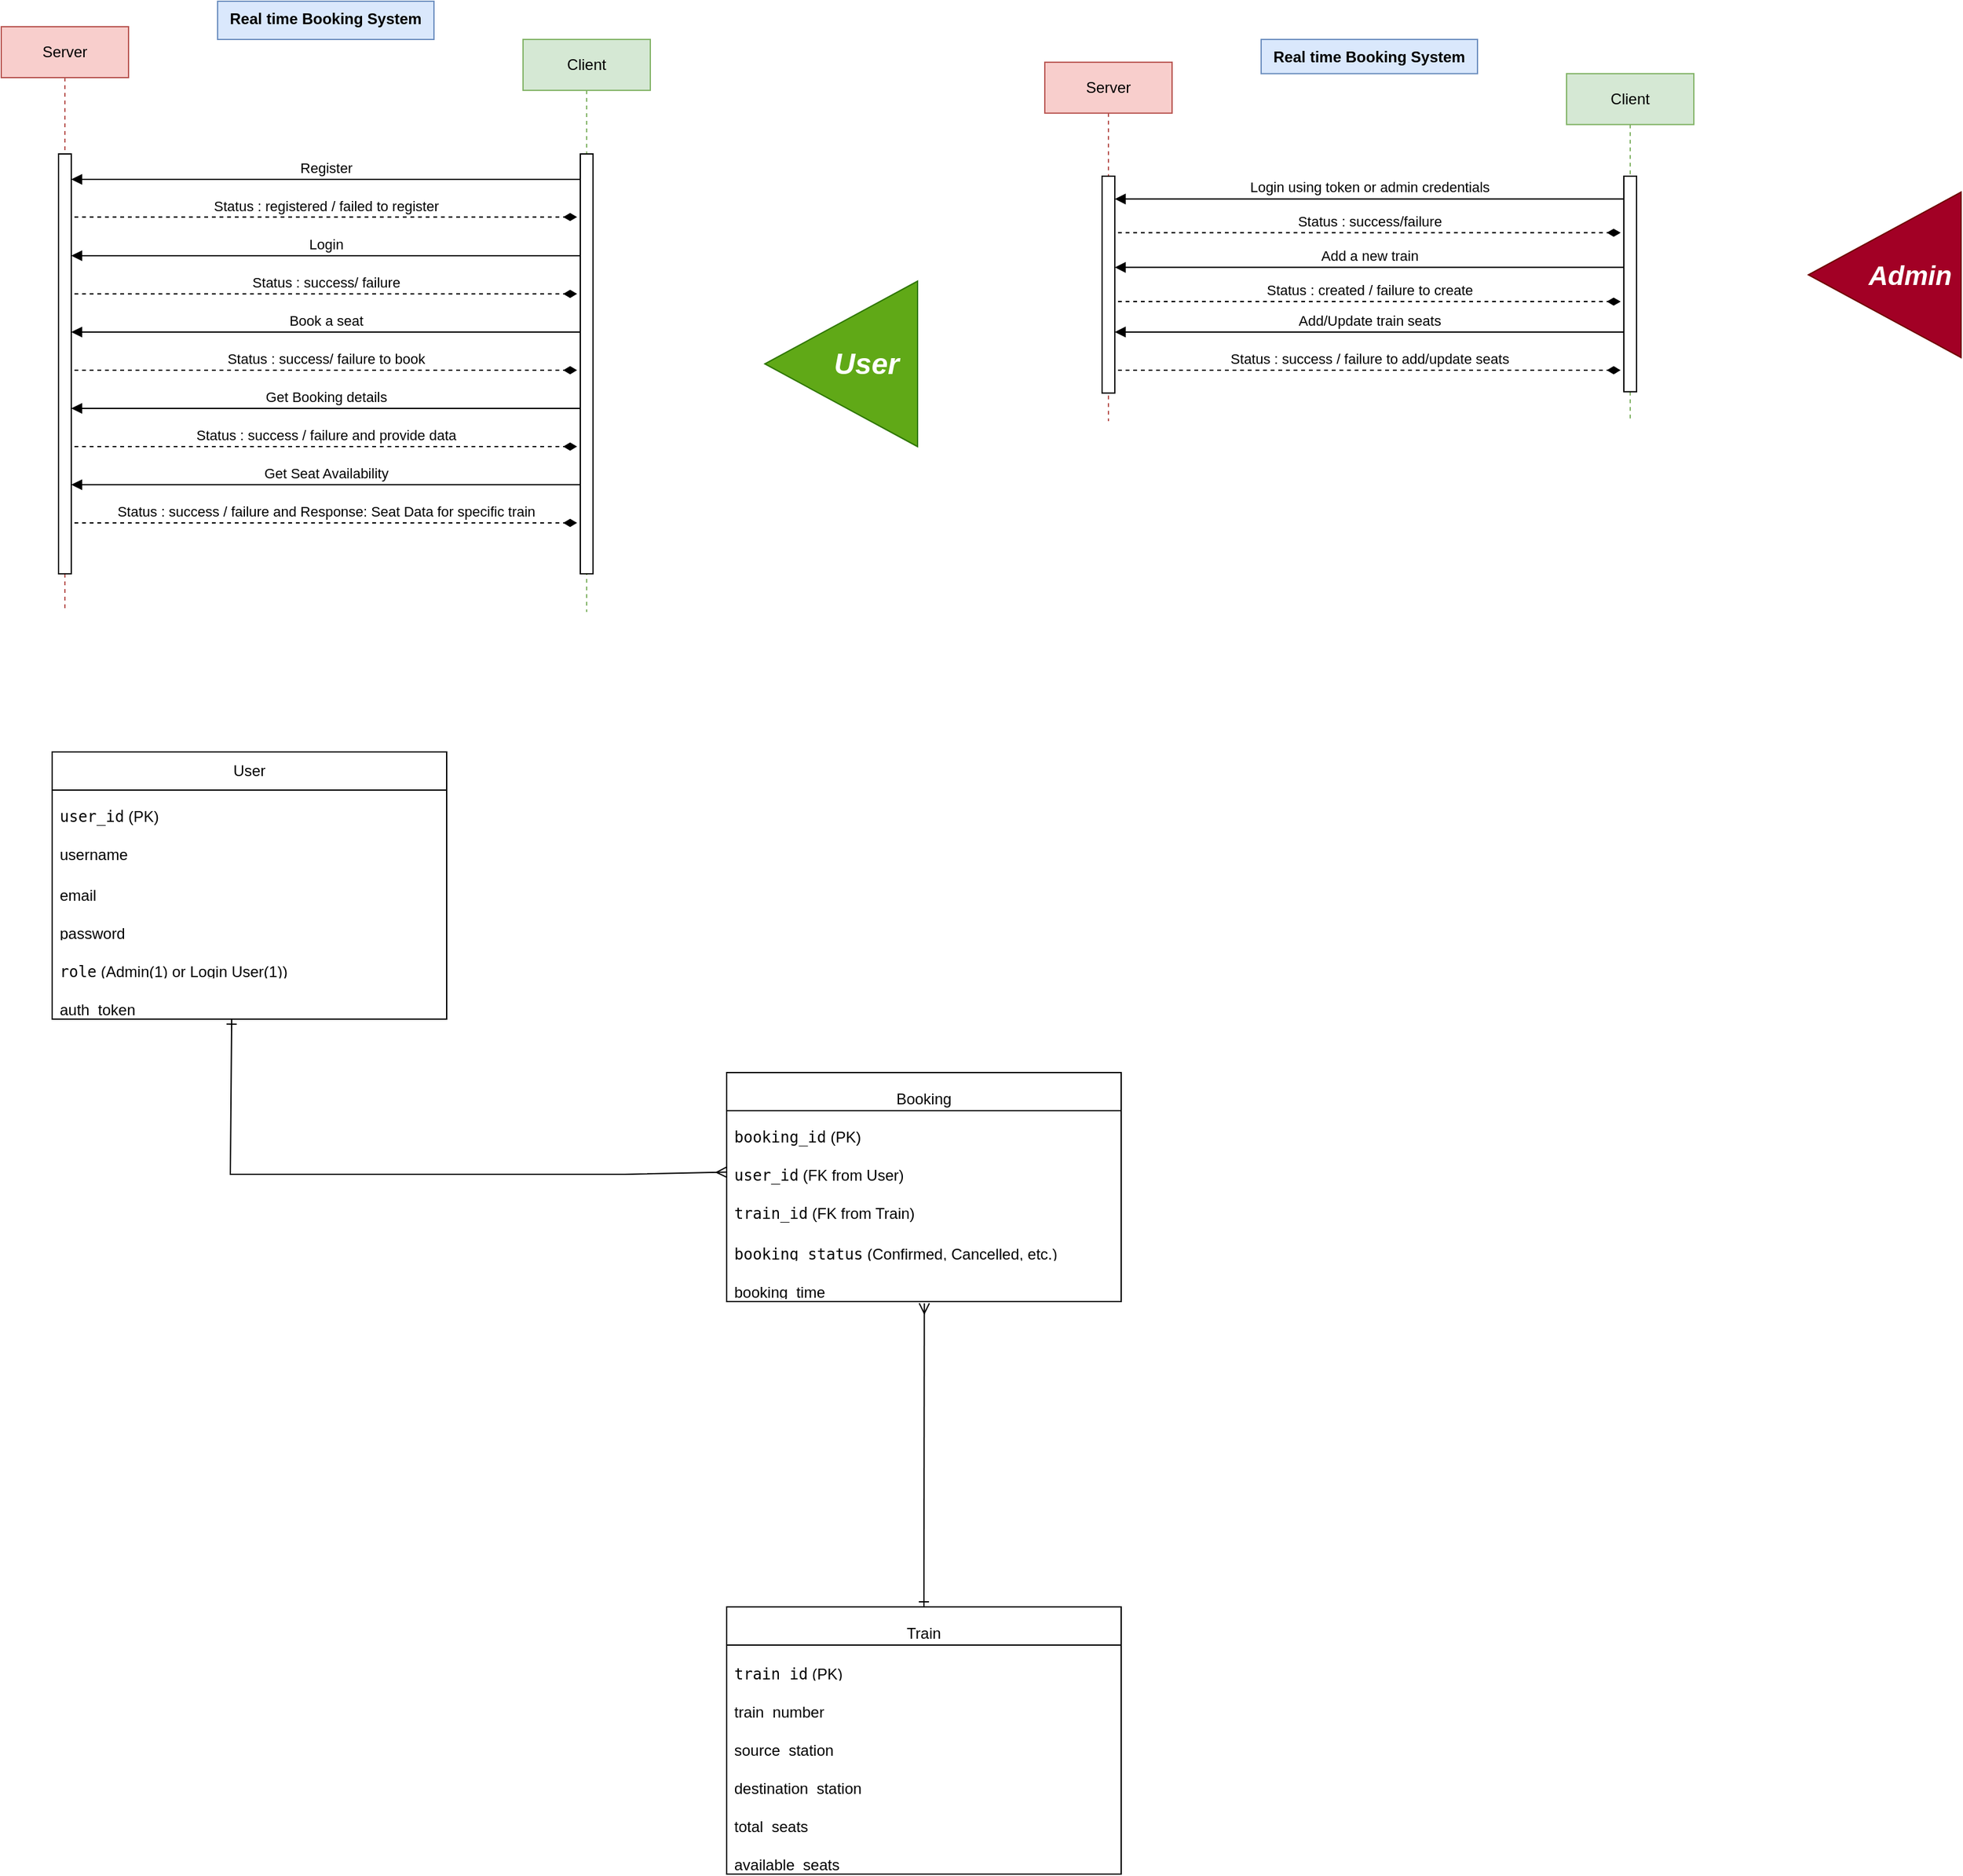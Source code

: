 <mxfile version="24.7.16">
  <diagram name="Page-1" id="2YBvvXClWsGukQMizWep">
    <mxGraphModel dx="2269" dy="1297" grid="1" gridSize="10" guides="1" tooltips="1" connect="1" arrows="1" fold="1" page="1" pageScale="1" pageWidth="1654" pageHeight="2336" math="0" shadow="0">
      <root>
        <mxCell id="0" />
        <mxCell id="1" parent="0" />
        <mxCell id="aM9ryv3xv72pqoxQDRHE-1" value="Server" style="shape=umlLifeline;perimeter=lifelinePerimeter;whiteSpace=wrap;html=1;container=0;dropTarget=0;collapsible=0;recursiveResize=0;outlineConnect=0;portConstraint=eastwest;newEdgeStyle={&quot;edgeStyle&quot;:&quot;elbowEdgeStyle&quot;,&quot;elbow&quot;:&quot;vertical&quot;,&quot;curved&quot;:0,&quot;rounded&quot;:0};fillColor=#f8cecc;strokeColor=#b85450;" parent="1" vertex="1">
          <mxGeometry x="40" y="40" width="100" height="460" as="geometry" />
        </mxCell>
        <mxCell id="aM9ryv3xv72pqoxQDRHE-2" value="" style="html=1;points=[];perimeter=orthogonalPerimeter;outlineConnect=0;targetShapes=umlLifeline;portConstraint=eastwest;newEdgeStyle={&quot;edgeStyle&quot;:&quot;elbowEdgeStyle&quot;,&quot;elbow&quot;:&quot;vertical&quot;,&quot;curved&quot;:0,&quot;rounded&quot;:0};" parent="aM9ryv3xv72pqoxQDRHE-1" vertex="1">
          <mxGeometry x="45" y="100" width="10" height="330" as="geometry" />
        </mxCell>
        <mxCell id="aM9ryv3xv72pqoxQDRHE-5" value="Client" style="shape=umlLifeline;perimeter=lifelinePerimeter;whiteSpace=wrap;html=1;container=0;dropTarget=0;collapsible=0;recursiveResize=0;outlineConnect=0;portConstraint=eastwest;newEdgeStyle={&quot;edgeStyle&quot;:&quot;elbowEdgeStyle&quot;,&quot;elbow&quot;:&quot;vertical&quot;,&quot;curved&quot;:0,&quot;rounded&quot;:0};fillColor=#d5e8d4;strokeColor=#82b366;" parent="1" vertex="1">
          <mxGeometry x="450" y="50" width="100" height="450" as="geometry" />
        </mxCell>
        <mxCell id="aM9ryv3xv72pqoxQDRHE-6" value="" style="html=1;points=[];perimeter=orthogonalPerimeter;outlineConnect=0;targetShapes=umlLifeline;portConstraint=eastwest;newEdgeStyle={&quot;edgeStyle&quot;:&quot;elbowEdgeStyle&quot;,&quot;elbow&quot;:&quot;vertical&quot;,&quot;curved&quot;:0,&quot;rounded&quot;:0};" parent="aM9ryv3xv72pqoxQDRHE-5" vertex="1">
          <mxGeometry x="45" y="90" width="10" height="330" as="geometry" />
        </mxCell>
        <mxCell id="aM9ryv3xv72pqoxQDRHE-9" value="Register" style="html=1;verticalAlign=bottom;endArrow=block;edgeStyle=elbowEdgeStyle;elbow=vertical;curved=0;rounded=0;" parent="1" source="aM9ryv3xv72pqoxQDRHE-6" target="aM9ryv3xv72pqoxQDRHE-2" edge="1">
          <mxGeometry relative="1" as="geometry">
            <mxPoint x="175" y="160" as="sourcePoint" />
            <Array as="points">
              <mxPoint x="190" y="160" />
            </Array>
            <mxPoint x="100" y="160" as="targetPoint" />
          </mxGeometry>
        </mxCell>
        <mxCell id="aM9ryv3xv72pqoxQDRHE-10" value="Status : registered / failed to register" style="html=1;verticalAlign=bottom;endArrow=diamondThin;dashed=1;endSize=8;edgeStyle=elbowEdgeStyle;elbow=vertical;curved=0;rounded=0;endFill=1;" parent="1" edge="1">
          <mxGeometry relative="1" as="geometry">
            <mxPoint x="492.5" y="189.58" as="targetPoint" />
            <Array as="points">
              <mxPoint x="177.5" y="189.58" />
            </Array>
            <mxPoint x="97.5" y="189.58" as="sourcePoint" />
          </mxGeometry>
        </mxCell>
        <mxCell id="m8HizU3eTsI02ZRNJYjE-1" value="Real time Booking System&lt;div&gt;&lt;br&gt;&lt;/div&gt;" style="text;html=1;align=center;verticalAlign=top;whiteSpace=wrap;rounded=0;fillColor=#dae8fc;strokeColor=#6c8ebf;fontFamily=Helvetica;fontStyle=1" parent="1" vertex="1">
          <mxGeometry x="210" y="20" width="170" height="30" as="geometry" />
        </mxCell>
        <mxCell id="m8HizU3eTsI02ZRNJYjE-2" value="Login" style="html=1;verticalAlign=bottom;endArrow=block;edgeStyle=elbowEdgeStyle;elbow=vertical;curved=0;rounded=0;" parent="1" edge="1">
          <mxGeometry relative="1" as="geometry">
            <mxPoint x="495" y="220" as="sourcePoint" />
            <Array as="points">
              <mxPoint x="190" y="220" />
            </Array>
            <mxPoint x="95" y="220" as="targetPoint" />
          </mxGeometry>
        </mxCell>
        <mxCell id="m8HizU3eTsI02ZRNJYjE-3" value="Status : success/ failure" style="html=1;verticalAlign=bottom;endArrow=diamondThin;dashed=1;endSize=8;edgeStyle=elbowEdgeStyle;elbow=vertical;curved=0;rounded=0;endFill=1;" parent="1" edge="1">
          <mxGeometry relative="1" as="geometry">
            <mxPoint x="492.5" y="250" as="targetPoint" />
            <Array as="points">
              <mxPoint x="177.5" y="250" />
            </Array>
            <mxPoint x="97.5" y="250" as="sourcePoint" />
          </mxGeometry>
        </mxCell>
        <mxCell id="m8HizU3eTsI02ZRNJYjE-8" value="Book a seat" style="html=1;verticalAlign=bottom;endArrow=block;edgeStyle=elbowEdgeStyle;elbow=vertical;curved=0;rounded=0;" parent="1" edge="1">
          <mxGeometry relative="1" as="geometry">
            <mxPoint x="495" y="280" as="sourcePoint" />
            <Array as="points">
              <mxPoint x="190" y="280" />
            </Array>
            <mxPoint x="95" y="280" as="targetPoint" />
          </mxGeometry>
        </mxCell>
        <mxCell id="m8HizU3eTsI02ZRNJYjE-9" value="Status : success/ failure to book" style="html=1;verticalAlign=bottom;endArrow=diamondThin;dashed=1;endSize=8;edgeStyle=elbowEdgeStyle;elbow=vertical;curved=0;rounded=0;endFill=1;" parent="1" edge="1">
          <mxGeometry relative="1" as="geometry">
            <mxPoint x="492.5" y="310" as="targetPoint" />
            <Array as="points">
              <mxPoint x="177.5" y="310" />
            </Array>
            <mxPoint x="97.5" y="310" as="sourcePoint" />
          </mxGeometry>
        </mxCell>
        <mxCell id="m8HizU3eTsI02ZRNJYjE-10" value="Get Booking details" style="html=1;verticalAlign=bottom;endArrow=block;edgeStyle=elbowEdgeStyle;elbow=vertical;curved=0;rounded=0;" parent="1" edge="1">
          <mxGeometry relative="1" as="geometry">
            <mxPoint x="495" y="340" as="sourcePoint" />
            <Array as="points">
              <mxPoint x="190" y="340" />
            </Array>
            <mxPoint x="95" y="340" as="targetPoint" />
          </mxGeometry>
        </mxCell>
        <mxCell id="m8HizU3eTsI02ZRNJYjE-11" value="Status : success / failure and provide data" style="html=1;verticalAlign=bottom;endArrow=diamondThin;dashed=1;endSize=8;edgeStyle=elbowEdgeStyle;elbow=vertical;curved=0;rounded=0;endFill=1;" parent="1" edge="1">
          <mxGeometry relative="1" as="geometry">
            <mxPoint x="492.5" y="370" as="targetPoint" />
            <Array as="points">
              <mxPoint x="177.5" y="370" />
            </Array>
            <mxPoint x="97.5" y="370" as="sourcePoint" />
          </mxGeometry>
        </mxCell>
        <mxCell id="m8HizU3eTsI02ZRNJYjE-12" value="Get Seat Availability" style="html=1;verticalAlign=bottom;endArrow=block;edgeStyle=elbowEdgeStyle;elbow=vertical;curved=0;rounded=0;" parent="1" edge="1">
          <mxGeometry relative="1" as="geometry">
            <mxPoint x="495" y="400" as="sourcePoint" />
            <Array as="points">
              <mxPoint x="190" y="400" />
            </Array>
            <mxPoint x="95" y="400" as="targetPoint" />
          </mxGeometry>
        </mxCell>
        <mxCell id="m8HizU3eTsI02ZRNJYjE-13" value="Status : success / failure and Response: Seat Data for specific train" style="html=1;verticalAlign=bottom;endArrow=diamondThin;dashed=1;endSize=8;edgeStyle=elbowEdgeStyle;elbow=vertical;curved=0;rounded=0;endFill=1;" parent="1" edge="1">
          <mxGeometry relative="1" as="geometry">
            <mxPoint x="492.5" y="430" as="targetPoint" />
            <Array as="points">
              <mxPoint x="177.5" y="430" />
            </Array>
            <mxPoint x="97.5" y="430" as="sourcePoint" />
          </mxGeometry>
        </mxCell>
        <mxCell id="m8HizU3eTsI02ZRNJYjE-30" value="" style="group" parent="1" vertex="1" connectable="0">
          <mxGeometry x="40" y="610" width="510" height="430" as="geometry" />
        </mxCell>
        <mxCell id="Z9JWnvd_Mihxzi4uURUO-1" value="" style="group" vertex="1" connectable="0" parent="m8HizU3eTsI02ZRNJYjE-30">
          <mxGeometry x="820" y="-560" width="510" height="300" as="geometry" />
        </mxCell>
        <mxCell id="m8HizU3eTsI02ZRNJYjE-15" value="Server" style="shape=umlLifeline;perimeter=lifelinePerimeter;whiteSpace=wrap;html=1;container=0;dropTarget=0;collapsible=0;recursiveResize=0;outlineConnect=0;portConstraint=eastwest;newEdgeStyle={&quot;edgeStyle&quot;:&quot;elbowEdgeStyle&quot;,&quot;elbow&quot;:&quot;vertical&quot;,&quot;curved&quot;:0,&quot;rounded&quot;:0};fillColor=#f8cecc;strokeColor=#b85450;" parent="Z9JWnvd_Mihxzi4uURUO-1" vertex="1">
          <mxGeometry y="17.92" width="100" height="282.08" as="geometry" />
        </mxCell>
        <mxCell id="m8HizU3eTsI02ZRNJYjE-16" value="" style="html=1;points=[];perimeter=orthogonalPerimeter;outlineConnect=0;targetShapes=umlLifeline;portConstraint=eastwest;newEdgeStyle={&quot;edgeStyle&quot;:&quot;elbowEdgeStyle&quot;,&quot;elbow&quot;:&quot;vertical&quot;,&quot;curved&quot;:0,&quot;rounded&quot;:0};" parent="m8HizU3eTsI02ZRNJYjE-15" vertex="1">
          <mxGeometry x="45" y="89.58" width="10" height="170.42" as="geometry" />
        </mxCell>
        <mxCell id="m8HizU3eTsI02ZRNJYjE-17" value="Client" style="shape=umlLifeline;perimeter=lifelinePerimeter;whiteSpace=wrap;html=1;container=0;dropTarget=0;collapsible=0;recursiveResize=0;outlineConnect=0;portConstraint=eastwest;newEdgeStyle={&quot;edgeStyle&quot;:&quot;elbowEdgeStyle&quot;,&quot;elbow&quot;:&quot;vertical&quot;,&quot;curved&quot;:0,&quot;rounded&quot;:0};fillColor=#d5e8d4;strokeColor=#82b366;" parent="Z9JWnvd_Mihxzi4uURUO-1" vertex="1">
          <mxGeometry x="410" y="26.88" width="100" height="273.12" as="geometry" />
        </mxCell>
        <mxCell id="m8HizU3eTsI02ZRNJYjE-18" value="" style="html=1;points=[];perimeter=orthogonalPerimeter;outlineConnect=0;targetShapes=umlLifeline;portConstraint=eastwest;newEdgeStyle={&quot;edgeStyle&quot;:&quot;elbowEdgeStyle&quot;,&quot;elbow&quot;:&quot;vertical&quot;,&quot;curved&quot;:0,&quot;rounded&quot;:0};" parent="m8HizU3eTsI02ZRNJYjE-17" vertex="1">
          <mxGeometry x="45" y="80.63" width="10" height="169.37" as="geometry" />
        </mxCell>
        <mxCell id="m8HizU3eTsI02ZRNJYjE-19" value="Login using token or admin credentials" style="html=1;verticalAlign=bottom;endArrow=block;edgeStyle=elbowEdgeStyle;elbow=vertical;curved=0;rounded=0;" parent="Z9JWnvd_Mihxzi4uURUO-1" source="m8HizU3eTsI02ZRNJYjE-18" target="m8HizU3eTsI02ZRNJYjE-16" edge="1">
          <mxGeometry relative="1" as="geometry">
            <mxPoint x="135" y="125.417" as="sourcePoint" />
            <Array as="points">
              <mxPoint x="150" y="125.417" />
            </Array>
            <mxPoint x="60" y="125.417" as="targetPoint" />
          </mxGeometry>
        </mxCell>
        <mxCell id="m8HizU3eTsI02ZRNJYjE-20" value="Status : success/failure" style="html=1;verticalAlign=bottom;endArrow=diamondThin;dashed=1;endSize=8;edgeStyle=elbowEdgeStyle;elbow=vertical;curved=0;rounded=0;endFill=1;" parent="Z9JWnvd_Mihxzi4uURUO-1" edge="1">
          <mxGeometry relative="1" as="geometry">
            <mxPoint x="452.5" y="151.915" as="targetPoint" />
            <Array as="points">
              <mxPoint x="137.5" y="151.915" />
            </Array>
            <mxPoint x="57.5" y="151.915" as="sourcePoint" />
          </mxGeometry>
        </mxCell>
        <mxCell id="m8HizU3eTsI02ZRNJYjE-21" value="Real time Booking System&lt;div&gt;&lt;br&gt;&lt;/div&gt;" style="text;html=1;align=center;verticalAlign=top;whiteSpace=wrap;rounded=0;fillColor=#dae8fc;strokeColor=#6c8ebf;fontFamily=Helvetica;fontStyle=1" parent="Z9JWnvd_Mihxzi4uURUO-1" vertex="1">
          <mxGeometry x="170" width="170" height="26.875" as="geometry" />
        </mxCell>
        <mxCell id="m8HizU3eTsI02ZRNJYjE-22" value="Add a new train" style="html=1;verticalAlign=bottom;endArrow=block;edgeStyle=elbowEdgeStyle;elbow=vertical;curved=0;rounded=0;" parent="Z9JWnvd_Mihxzi4uURUO-1" edge="1">
          <mxGeometry relative="1" as="geometry">
            <mxPoint x="455" y="179.167" as="sourcePoint" />
            <Array as="points">
              <mxPoint x="150" y="179.167" />
            </Array>
            <mxPoint x="55" y="179.167" as="targetPoint" />
          </mxGeometry>
        </mxCell>
        <mxCell id="m8HizU3eTsI02ZRNJYjE-23" value="Status : created / failure to create" style="html=1;verticalAlign=bottom;endArrow=diamondThin;dashed=1;endSize=8;edgeStyle=elbowEdgeStyle;elbow=vertical;curved=0;rounded=0;endFill=1;" parent="Z9JWnvd_Mihxzi4uURUO-1" edge="1">
          <mxGeometry relative="1" as="geometry">
            <mxPoint x="452.5" y="206.042" as="targetPoint" />
            <Array as="points">
              <mxPoint x="137.5" y="206.042" />
            </Array>
            <mxPoint x="57.5" y="206.042" as="sourcePoint" />
          </mxGeometry>
        </mxCell>
        <mxCell id="m8HizU3eTsI02ZRNJYjE-55" value="Add/Update train seats" style="html=1;verticalAlign=bottom;endArrow=block;edgeStyle=elbowEdgeStyle;elbow=vertical;curved=0;rounded=0;" parent="Z9JWnvd_Mihxzi4uURUO-1" edge="1">
          <mxGeometry relative="1" as="geometry">
            <mxPoint x="455" y="229.997" as="sourcePoint" />
            <Array as="points">
              <mxPoint x="150" y="229.997" />
            </Array>
            <mxPoint x="55" y="229.997" as="targetPoint" />
          </mxGeometry>
        </mxCell>
        <mxCell id="m8HizU3eTsI02ZRNJYjE-57" value="Status : success / failure to add/update seats" style="html=1;verticalAlign=bottom;endArrow=diamondThin;dashed=1;endSize=8;edgeStyle=elbowEdgeStyle;elbow=vertical;curved=0;rounded=0;endFill=1;" parent="Z9JWnvd_Mihxzi4uURUO-1" edge="1">
          <mxGeometry relative="1" as="geometry">
            <mxPoint x="452.5" y="260.002" as="targetPoint" />
            <Array as="points">
              <mxPoint x="137.5" y="260.002" />
            </Array>
            <mxPoint x="57.5" y="260.002" as="sourcePoint" />
          </mxGeometry>
        </mxCell>
        <mxCell id="m8HizU3eTsI02ZRNJYjE-40" value="" style="group;fillColor=none;fillStyle=auto;" parent="1" vertex="1" connectable="0">
          <mxGeometry x="640" y="240" width="120" height="130" as="geometry" />
        </mxCell>
        <mxCell id="m8HizU3eTsI02ZRNJYjE-34" value="" style="triangle;whiteSpace=wrap;html=1;rotation=-180;fillColor=#60a917;fontColor=#ffffff;strokeColor=#2D7600;" parent="m8HizU3eTsI02ZRNJYjE-40" vertex="1">
          <mxGeometry width="120" height="130" as="geometry" />
        </mxCell>
        <mxCell id="m8HizU3eTsI02ZRNJYjE-36" value="&lt;font color=&quot;#ffffff&quot; size=&quot;1&quot; style=&quot;&quot;&gt;&lt;b style=&quot;&quot;&gt;&lt;i style=&quot;font-size: 23px;&quot;&gt;User&lt;/i&gt;&lt;/b&gt;&lt;/font&gt;" style="text;html=1;align=center;verticalAlign=middle;whiteSpace=wrap;rounded=0;fontFamily=Helvetica;" parent="m8HizU3eTsI02ZRNJYjE-40" vertex="1">
          <mxGeometry x="50" y="50" width="60" height="30" as="geometry" />
        </mxCell>
        <mxCell id="m8HizU3eTsI02ZRNJYjE-41" value="" style="group" parent="1" vertex="1" connectable="0">
          <mxGeometry x="1460" y="170" width="120" height="130" as="geometry" />
        </mxCell>
        <mxCell id="m8HizU3eTsI02ZRNJYjE-42" value="" style="triangle;whiteSpace=wrap;html=1;rotation=-180;fillColor=#a20025;fontColor=#ffffff;strokeColor=#6F0000;" parent="m8HizU3eTsI02ZRNJYjE-41" vertex="1">
          <mxGeometry width="120" height="130" as="geometry" />
        </mxCell>
        <mxCell id="m8HizU3eTsI02ZRNJYjE-43" value="&lt;font color=&quot;#ffffff&quot; size=&quot;1&quot; style=&quot;&quot;&gt;&lt;b style=&quot;&quot;&gt;&lt;i style=&quot;font-size: 21px;&quot;&gt;Admin&lt;/i&gt;&lt;/b&gt;&lt;/font&gt;" style="text;html=1;align=center;verticalAlign=middle;whiteSpace=wrap;rounded=0;fontFamily=Helvetica;" parent="m8HizU3eTsI02ZRNJYjE-41" vertex="1">
          <mxGeometry x="50" y="50" width="60" height="30" as="geometry" />
        </mxCell>
        <mxCell id="m8HizU3eTsI02ZRNJYjE-120" value="User" style="swimlane;fontStyle=0;childLayout=stackLayout;horizontal=1;startSize=30;horizontalStack=0;resizeParent=1;resizeParentMax=0;resizeLast=0;collapsible=1;marginBottom=0;whiteSpace=wrap;html=1;" parent="1" vertex="1">
          <mxGeometry x="80" y="610" width="310" height="210" as="geometry" />
        </mxCell>
        <mxCell id="m8HizU3eTsI02ZRNJYjE-121" value="&lt;code&gt;user_id&lt;/code&gt; (PK)" style="text;strokeColor=none;fillColor=none;align=left;verticalAlign=bottom;spacingLeft=4;spacingRight=4;overflow=hidden;points=[[0,0.5],[1,0.5]];portConstraint=eastwest;rotatable=0;whiteSpace=wrap;html=1;" parent="m8HizU3eTsI02ZRNJYjE-120" vertex="1">
          <mxGeometry y="30" width="310" height="30" as="geometry" />
        </mxCell>
        <mxCell id="m8HizU3eTsI02ZRNJYjE-122" value="username" style="text;strokeColor=none;fillColor=none;align=left;verticalAlign=bottom;spacingLeft=4;spacingRight=4;overflow=hidden;points=[[0,0.5],[1,0.5]];portConstraint=eastwest;rotatable=0;whiteSpace=wrap;html=1;" parent="m8HizU3eTsI02ZRNJYjE-120" vertex="1">
          <mxGeometry y="60" width="310" height="30" as="geometry" />
        </mxCell>
        <mxCell id="m8HizU3eTsI02ZRNJYjE-129" value="&#xa;email&#xa;&#xa;" style="text;strokeColor=none;fillColor=none;align=left;verticalAlign=bottom;spacingLeft=4;spacingRight=4;overflow=hidden;points=[[0,0.5],[1,0.5]];portConstraint=eastwest;rotatable=0;whiteSpace=wrap;html=1;" parent="m8HizU3eTsI02ZRNJYjE-120" vertex="1">
          <mxGeometry y="90" width="310" height="30" as="geometry" />
        </mxCell>
        <mxCell id="m8HizU3eTsI02ZRNJYjE-130" value="&#xa;password&#xa;&#xa;" style="text;strokeColor=none;fillColor=none;align=left;verticalAlign=bottom;spacingLeft=4;spacingRight=4;overflow=hidden;points=[[0,0.5],[1,0.5]];portConstraint=eastwest;rotatable=0;whiteSpace=wrap;html=1;" parent="m8HizU3eTsI02ZRNJYjE-120" vertex="1">
          <mxGeometry y="120" width="310" height="30" as="geometry" />
        </mxCell>
        <mxCell id="m8HizU3eTsI02ZRNJYjE-131" value="&lt;br&gt;&lt;code&gt;role&lt;/code&gt; (Admin(1) or Login User(1))&lt;div&gt;&lt;br/&gt;&lt;/div&gt;" style="text;strokeColor=none;fillColor=none;align=left;verticalAlign=bottom;spacingLeft=4;spacingRight=4;overflow=hidden;points=[[0,0.5],[1,0.5]];portConstraint=eastwest;rotatable=0;whiteSpace=wrap;html=1;" parent="m8HizU3eTsI02ZRNJYjE-120" vertex="1">
          <mxGeometry y="150" width="310" height="30" as="geometry" />
        </mxCell>
        <mxCell id="m8HizU3eTsI02ZRNJYjE-132" value="&#xa;auth_token&#xa;&#xa;" style="text;strokeColor=none;fillColor=none;align=left;verticalAlign=bottom;spacingLeft=4;spacingRight=4;overflow=hidden;points=[[0,0.5],[1,0.5]];portConstraint=eastwest;rotatable=0;whiteSpace=wrap;html=1;" parent="m8HizU3eTsI02ZRNJYjE-120" vertex="1">
          <mxGeometry y="180" width="310" height="30" as="geometry" />
        </mxCell>
        <mxCell id="m8HizU3eTsI02ZRNJYjE-133" value="Train" style="swimlane;fontStyle=0;childLayout=stackLayout;horizontal=1;startSize=30;horizontalStack=0;resizeParent=1;resizeParentMax=0;resizeLast=0;collapsible=1;marginBottom=0;whiteSpace=wrap;html=1;verticalAlign=bottom;" parent="1" vertex="1">
          <mxGeometry x="610" y="1282" width="310" height="210" as="geometry" />
        </mxCell>
        <mxCell id="m8HizU3eTsI02ZRNJYjE-134" value="&#xa;&lt;code&gt;train_id&lt;/code&gt; (PK)&#xa;&#xa;" style="text;strokeColor=none;fillColor=none;align=left;verticalAlign=bottom;spacingLeft=4;spacingRight=4;overflow=hidden;points=[[0,0.5],[1,0.5]];portConstraint=eastwest;rotatable=0;whiteSpace=wrap;html=1;" parent="m8HizU3eTsI02ZRNJYjE-133" vertex="1">
          <mxGeometry y="30" width="310" height="30" as="geometry" />
        </mxCell>
        <mxCell id="m8HizU3eTsI02ZRNJYjE-135" value="&#xa;train_number&#xa;&#xa;" style="text;strokeColor=none;fillColor=none;align=left;verticalAlign=bottom;spacingLeft=4;spacingRight=4;overflow=hidden;points=[[0,0.5],[1,0.5]];portConstraint=eastwest;rotatable=0;whiteSpace=wrap;html=1;" parent="m8HizU3eTsI02ZRNJYjE-133" vertex="1">
          <mxGeometry y="60" width="310" height="30" as="geometry" />
        </mxCell>
        <mxCell id="m8HizU3eTsI02ZRNJYjE-136" value="&#xa;source_station&#xa;&#xa;" style="text;strokeColor=none;fillColor=none;align=left;verticalAlign=bottom;spacingLeft=4;spacingRight=4;overflow=hidden;points=[[0,0.5],[1,0.5]];portConstraint=eastwest;rotatable=0;whiteSpace=wrap;html=1;" parent="m8HizU3eTsI02ZRNJYjE-133" vertex="1">
          <mxGeometry y="90" width="310" height="30" as="geometry" />
        </mxCell>
        <mxCell id="m8HizU3eTsI02ZRNJYjE-139" value="&#xa;destination_station&#xa;&#xa;" style="text;strokeColor=none;fillColor=none;align=left;verticalAlign=bottom;spacingLeft=4;spacingRight=4;overflow=hidden;points=[[0,0.5],[1,0.5]];portConstraint=eastwest;rotatable=0;whiteSpace=wrap;html=1;" parent="m8HizU3eTsI02ZRNJYjE-133" vertex="1">
          <mxGeometry y="120" width="310" height="30" as="geometry" />
        </mxCell>
        <mxCell id="m8HizU3eTsI02ZRNJYjE-138" value="&#xa;total_seats&#xa;&#xa;" style="text;strokeColor=none;fillColor=none;align=left;verticalAlign=bottom;spacingLeft=4;spacingRight=4;overflow=hidden;points=[[0,0.5],[1,0.5]];portConstraint=eastwest;rotatable=0;whiteSpace=wrap;html=1;" parent="m8HizU3eTsI02ZRNJYjE-133" vertex="1">
          <mxGeometry y="150" width="310" height="30" as="geometry" />
        </mxCell>
        <mxCell id="m8HizU3eTsI02ZRNJYjE-137" value="&#xa;available_seats&#xa;&#xa;" style="text;strokeColor=none;fillColor=none;align=left;verticalAlign=bottom;spacingLeft=4;spacingRight=4;overflow=hidden;points=[[0,0.5],[1,0.5]];portConstraint=eastwest;rotatable=0;whiteSpace=wrap;html=1;" parent="m8HizU3eTsI02ZRNJYjE-133" vertex="1">
          <mxGeometry y="180" width="310" height="30" as="geometry" />
        </mxCell>
        <mxCell id="m8HizU3eTsI02ZRNJYjE-144" value="Booking" style="swimlane;fontStyle=0;childLayout=stackLayout;horizontal=1;startSize=30;horizontalStack=0;resizeParent=1;resizeParentMax=0;resizeLast=0;collapsible=1;marginBottom=0;whiteSpace=wrap;html=1;verticalAlign=bottom;" parent="1" vertex="1">
          <mxGeometry x="610" y="862" width="310" height="180" as="geometry" />
        </mxCell>
        <mxCell id="m8HizU3eTsI02ZRNJYjE-145" value="&lt;code&gt;booking_id&lt;/code&gt; (PK)" style="text;strokeColor=none;fillColor=none;align=left;verticalAlign=bottom;spacingLeft=4;spacingRight=4;overflow=hidden;points=[[0,0.5],[1,0.5]];portConstraint=eastwest;rotatable=0;whiteSpace=wrap;html=1;" parent="m8HizU3eTsI02ZRNJYjE-144" vertex="1">
          <mxGeometry y="30" width="310" height="30" as="geometry" />
        </mxCell>
        <mxCell id="m8HizU3eTsI02ZRNJYjE-146" value="&lt;code&gt;user_id&lt;/code&gt; (FK from User)" style="text;strokeColor=none;fillColor=none;align=left;verticalAlign=bottom;spacingLeft=4;spacingRight=4;overflow=hidden;points=[[0,0.5],[1,0.5]];portConstraint=eastwest;rotatable=0;whiteSpace=wrap;html=1;" parent="m8HizU3eTsI02ZRNJYjE-144" vertex="1">
          <mxGeometry y="60" width="310" height="30" as="geometry" />
        </mxCell>
        <mxCell id="m8HizU3eTsI02ZRNJYjE-147" value="&lt;code&gt;train_id&lt;/code&gt; (FK from Train)" style="text;strokeColor=none;fillColor=none;align=left;verticalAlign=bottom;spacingLeft=4;spacingRight=4;overflow=hidden;points=[[0,0.5],[1,0.5]];portConstraint=eastwest;rotatable=0;whiteSpace=wrap;html=1;" parent="m8HizU3eTsI02ZRNJYjE-144" vertex="1">
          <mxGeometry y="90" width="310" height="30" as="geometry" />
        </mxCell>
        <mxCell id="m8HizU3eTsI02ZRNJYjE-149" value="&#xa;&lt;code&gt;booking_status&lt;/code&gt; (Confirmed, Cancelled, etc.)&#xa;&#xa;" style="text;strokeColor=none;fillColor=none;align=left;verticalAlign=bottom;spacingLeft=4;spacingRight=4;overflow=hidden;points=[[0,0.5],[1,0.5]];portConstraint=eastwest;rotatable=0;whiteSpace=wrap;html=1;" parent="m8HizU3eTsI02ZRNJYjE-144" vertex="1">
          <mxGeometry y="120" width="310" height="30" as="geometry" />
        </mxCell>
        <mxCell id="m8HizU3eTsI02ZRNJYjE-148" value="&#xa;booking_time&#xa;&#xa;" style="text;strokeColor=none;fillColor=none;align=left;verticalAlign=bottom;spacingLeft=4;spacingRight=4;overflow=hidden;points=[[0,0.5],[1,0.5]];portConstraint=eastwest;rotatable=0;whiteSpace=wrap;html=1;" parent="m8HizU3eTsI02ZRNJYjE-144" vertex="1">
          <mxGeometry y="150" width="310" height="30" as="geometry" />
        </mxCell>
        <mxCell id="m8HizU3eTsI02ZRNJYjE-168" value="" style="endArrow=ERmany;html=1;rounded=0;exitX=0.455;exitY=0.997;exitDx=0;exitDy=0;exitPerimeter=0;endFill=0;startArrow=ERone;startFill=0;" parent="1" source="m8HizU3eTsI02ZRNJYjE-132" edge="1" target="m8HizU3eTsI02ZRNJYjE-146">
          <mxGeometry width="50" height="50" relative="1" as="geometry">
            <mxPoint x="40" y="992" as="sourcePoint" />
            <mxPoint x="600" y="992" as="targetPoint" />
            <Array as="points">
              <mxPoint x="220" y="942" />
              <mxPoint x="420" y="942" />
              <mxPoint x="530" y="942" />
            </Array>
          </mxGeometry>
        </mxCell>
        <mxCell id="m8HizU3eTsI02ZRNJYjE-169" value="" style="endArrow=ERmany;startArrow=ERone;html=1;rounded=0;entryX=0.501;entryY=1.044;entryDx=0;entryDy=0;entryPerimeter=0;exitX=0.5;exitY=0;exitDx=0;exitDy=0;endFill=0;startFill=0;" parent="1" source="m8HizU3eTsI02ZRNJYjE-133" target="m8HizU3eTsI02ZRNJYjE-148" edge="1">
          <mxGeometry width="50" height="50" relative="1" as="geometry">
            <mxPoint x="560" y="1412" as="sourcePoint" />
            <mxPoint x="610" y="1362" as="targetPoint" />
          </mxGeometry>
        </mxCell>
      </root>
    </mxGraphModel>
  </diagram>
</mxfile>
